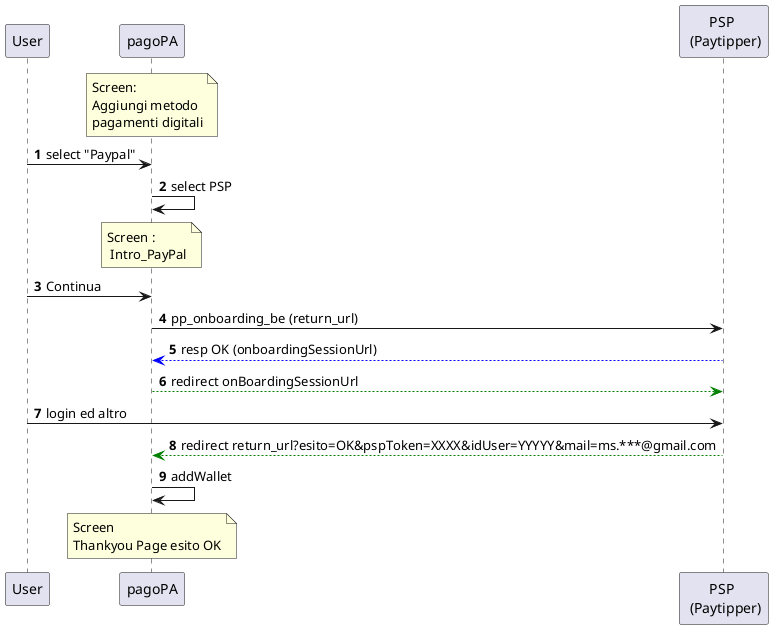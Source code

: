 @startuml
autonumber
participant user as "User"
participant pm as "pagoPA"
participant psp as "PSP \n (Paytipper)"

note over pm : Screen: \nAggiungi metodo \npagamenti digitali
user -> pm : select "Paypal"

pm -> pm : select PSP 

note over pm : Screen :\n Intro_PayPal

user -> pm : Continua

pm -> psp : pp_onboarding_be (return_url)
psp -[#blue]-> pm : resp OK (onboardingSessionUrl)
pm -[#green]-> psp : redirect onBoardingSessionUrl

user -> psp : login ed altro

psp -[#green]-> pm : redirect return_url?esito=OK&pspToken=XXXX&idUser=YYYYY&mail=ms.***@gmail.com
pm -> pm : addWallet

note over pm : Screen\nThankyou Page esito OK
@enduml